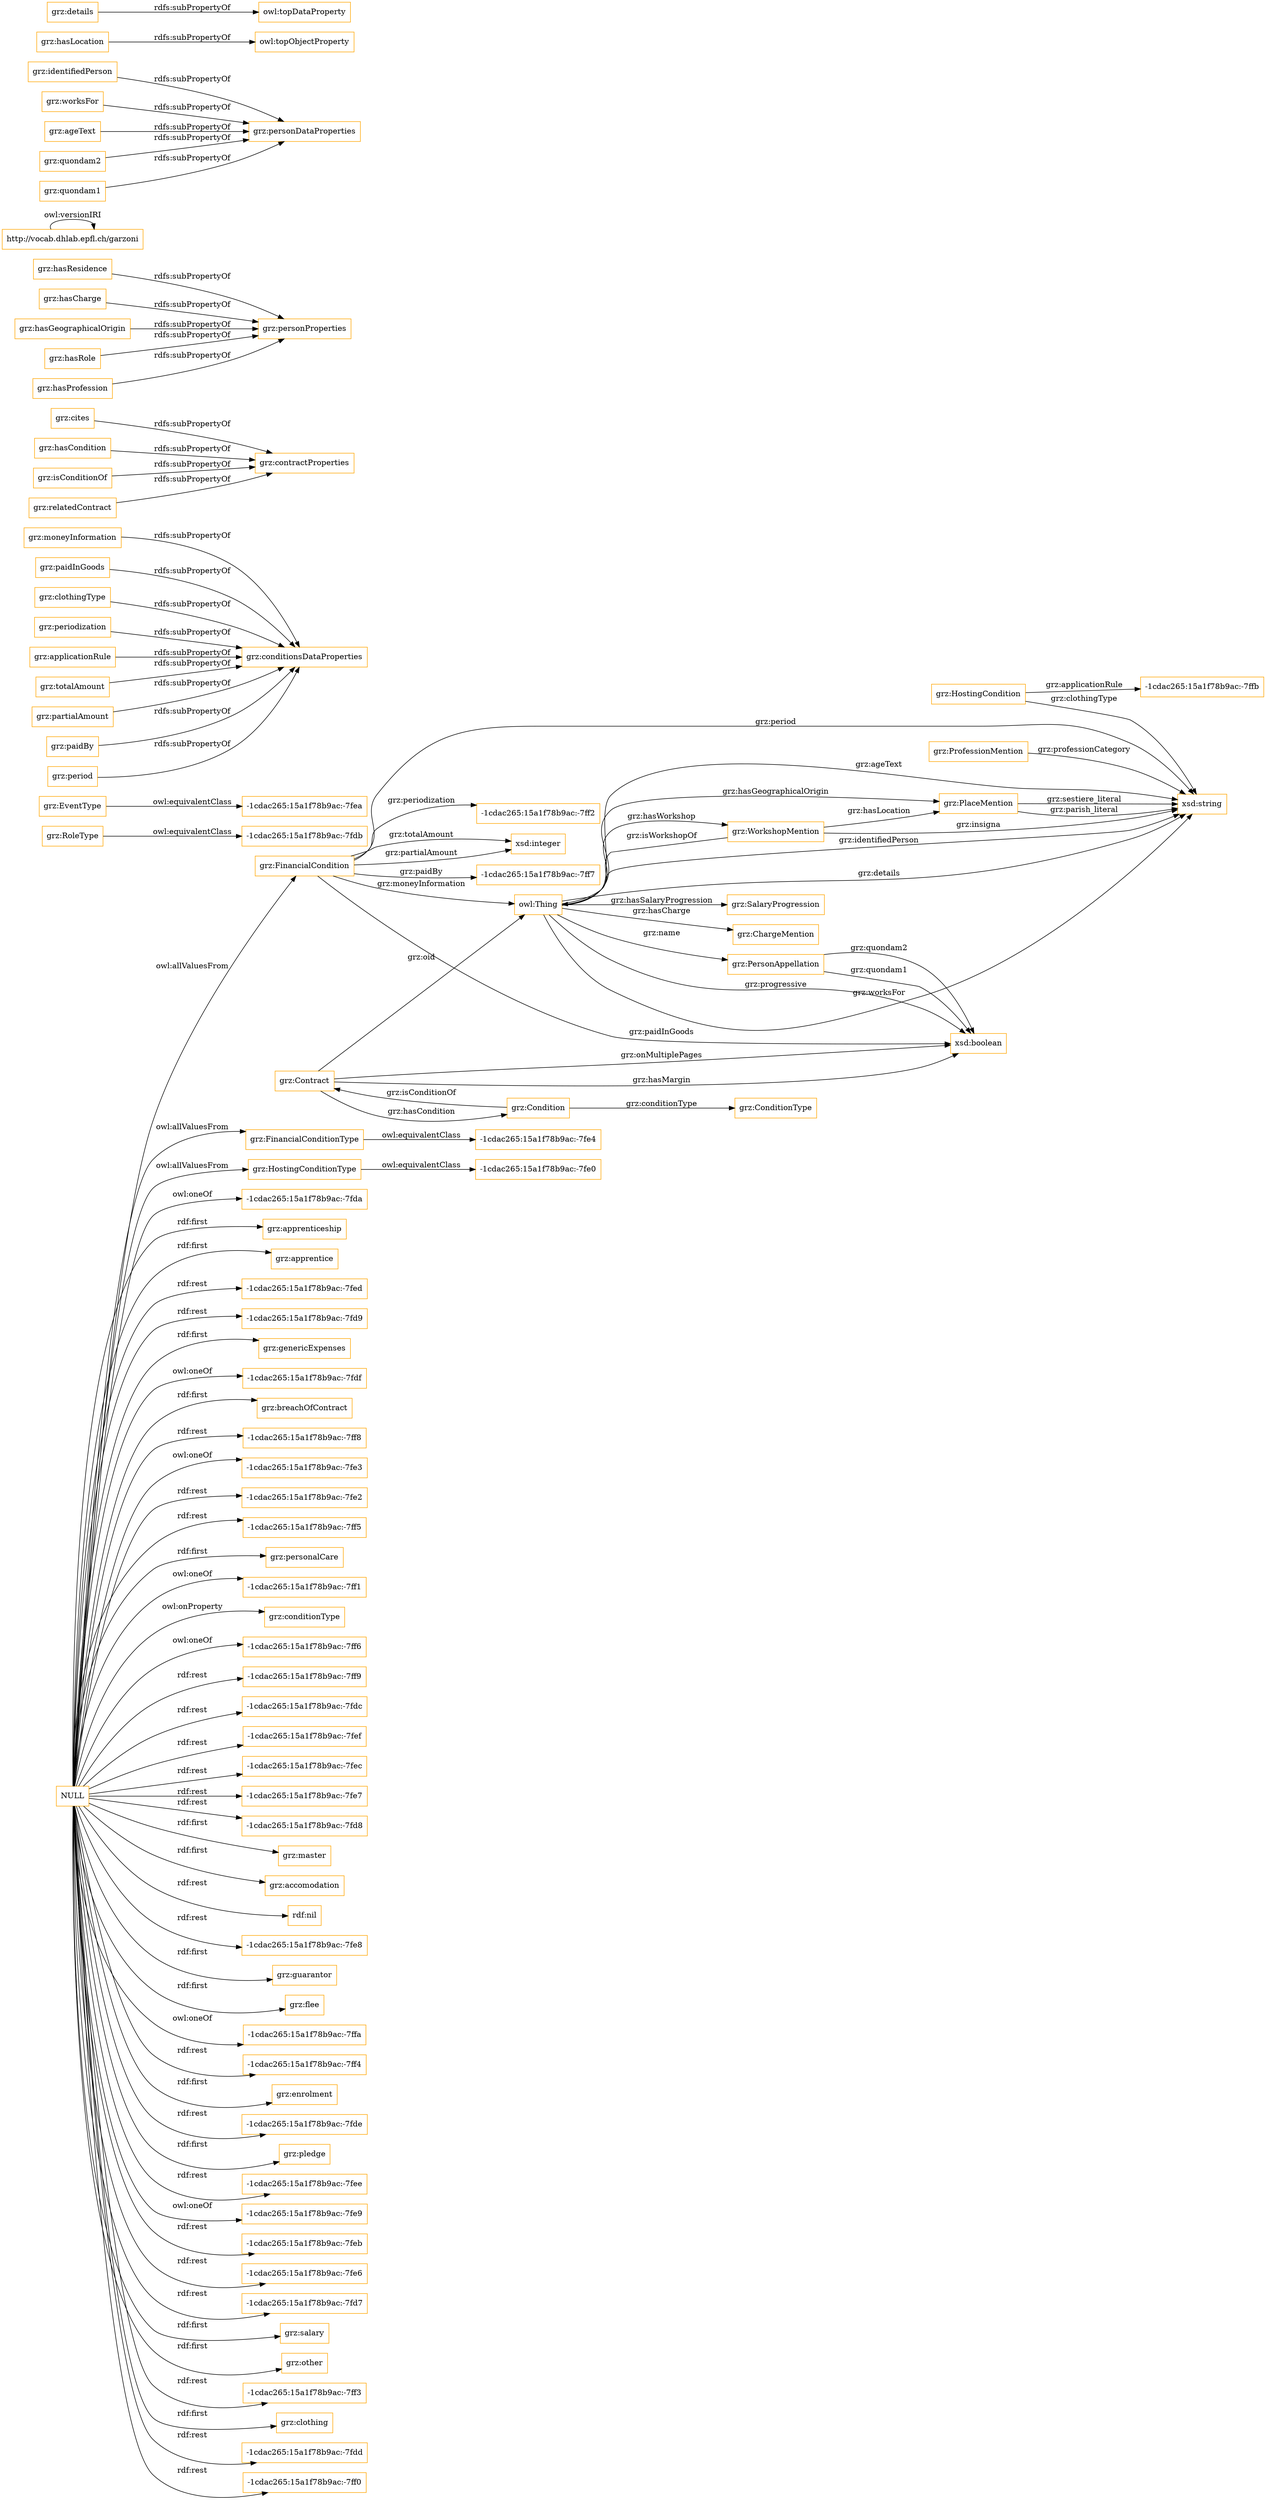 digraph ar2dtool_diagram { 
rankdir=LR;
size="1501"
node [shape = rectangle, color="orange"]; "grz:ChargeMention" "grz:RoleType" "grz:SalaryProgression" "grz:FinancialConditionType" "grz:ProfessionMention" "-1cdac265:15a1f78b9ac:-7fe4" "grz:ConditionType" "grz:WorkshopMention" "grz:PlaceMention" "grz:Contract" "grz:EventType" "grz:HostingCondition" "grz:Condition" "grz:FinancialCondition" "grz:PersonAppellation" "-1cdac265:15a1f78b9ac:-7fe0" "grz:HostingConditionType" "-1cdac265:15a1f78b9ac:-7fea" "-1cdac265:15a1f78b9ac:-7fdb" ; /*classes style*/
	"grz:HostingConditionType" -> "-1cdac265:15a1f78b9ac:-7fe0" [ label = "owl:equivalentClass" ];
	"grz:moneyInformation" -> "grz:conditionsDataProperties" [ label = "rdfs:subPropertyOf" ];
	"grz:cites" -> "grz:contractProperties" [ label = "rdfs:subPropertyOf" ];
	"grz:paidInGoods" -> "grz:conditionsDataProperties" [ label = "rdfs:subPropertyOf" ];
	"grz:hasResidence" -> "grz:personProperties" [ label = "rdfs:subPropertyOf" ];
	"grz:hasCharge" -> "grz:personProperties" [ label = "rdfs:subPropertyOf" ];
	"http://vocab.dhlab.epfl.ch/garzoni" -> "http://vocab.dhlab.epfl.ch/garzoni" [ label = "owl:versionIRI" ];
	"grz:clothingType" -> "grz:conditionsDataProperties" [ label = "rdfs:subPropertyOf" ];
	"grz:periodization" -> "grz:conditionsDataProperties" [ label = "rdfs:subPropertyOf" ];
	"grz:identifiedPerson" -> "grz:personDataProperties" [ label = "rdfs:subPropertyOf" ];
	"grz:EventType" -> "-1cdac265:15a1f78b9ac:-7fea" [ label = "owl:equivalentClass" ];
	"grz:hasCondition" -> "grz:contractProperties" [ label = "rdfs:subPropertyOf" ];
	"grz:hasLocation" -> "owl:topObjectProperty" [ label = "rdfs:subPropertyOf" ];
	"grz:applicationRule" -> "grz:conditionsDataProperties" [ label = "rdfs:subPropertyOf" ];
	"grz:worksFor" -> "grz:personDataProperties" [ label = "rdfs:subPropertyOf" ];
	"grz:totalAmount" -> "grz:conditionsDataProperties" [ label = "rdfs:subPropertyOf" ];
	"NULL" -> "-1cdac265:15a1f78b9ac:-7fda" [ label = "owl:oneOf" ];
	"NULL" -> "grz:apprenticeship" [ label = "rdf:first" ];
	"NULL" -> "grz:apprentice" [ label = "rdf:first" ];
	"NULL" -> "-1cdac265:15a1f78b9ac:-7fed" [ label = "rdf:rest" ];
	"NULL" -> "-1cdac265:15a1f78b9ac:-7fd9" [ label = "rdf:rest" ];
	"NULL" -> "grz:HostingConditionType" [ label = "owl:allValuesFrom" ];
	"NULL" -> "grz:FinancialCondition" [ label = "owl:allValuesFrom" ];
	"NULL" -> "grz:genericExpenses" [ label = "rdf:first" ];
	"NULL" -> "-1cdac265:15a1f78b9ac:-7fdf" [ label = "owl:oneOf" ];
	"NULL" -> "grz:breachOfContract" [ label = "rdf:first" ];
	"NULL" -> "-1cdac265:15a1f78b9ac:-7ff8" [ label = "rdf:rest" ];
	"NULL" -> "-1cdac265:15a1f78b9ac:-7fe3" [ label = "owl:oneOf" ];
	"NULL" -> "grz:FinancialConditionType" [ label = "owl:allValuesFrom" ];
	"NULL" -> "-1cdac265:15a1f78b9ac:-7fe2" [ label = "rdf:rest" ];
	"NULL" -> "-1cdac265:15a1f78b9ac:-7ff5" [ label = "rdf:rest" ];
	"NULL" -> "grz:personalCare" [ label = "rdf:first" ];
	"NULL" -> "-1cdac265:15a1f78b9ac:-7ff1" [ label = "owl:oneOf" ];
	"NULL" -> "grz:conditionType" [ label = "owl:onProperty" ];
	"NULL" -> "-1cdac265:15a1f78b9ac:-7ff6" [ label = "owl:oneOf" ];
	"NULL" -> "-1cdac265:15a1f78b9ac:-7ff9" [ label = "rdf:rest" ];
	"NULL" -> "-1cdac265:15a1f78b9ac:-7fdc" [ label = "rdf:rest" ];
	"NULL" -> "-1cdac265:15a1f78b9ac:-7fef" [ label = "rdf:rest" ];
	"NULL" -> "-1cdac265:15a1f78b9ac:-7fec" [ label = "rdf:rest" ];
	"NULL" -> "-1cdac265:15a1f78b9ac:-7fe7" [ label = "rdf:rest" ];
	"NULL" -> "-1cdac265:15a1f78b9ac:-7fd8" [ label = "rdf:rest" ];
	"NULL" -> "grz:master" [ label = "rdf:first" ];
	"NULL" -> "grz:accomodation" [ label = "rdf:first" ];
	"NULL" -> "rdf:nil" [ label = "rdf:rest" ];
	"NULL" -> "-1cdac265:15a1f78b9ac:-7fe8" [ label = "rdf:rest" ];
	"NULL" -> "grz:guarantor" [ label = "rdf:first" ];
	"NULL" -> "grz:flee" [ label = "rdf:first" ];
	"NULL" -> "-1cdac265:15a1f78b9ac:-7ffa" [ label = "owl:oneOf" ];
	"NULL" -> "-1cdac265:15a1f78b9ac:-7ff4" [ label = "rdf:rest" ];
	"NULL" -> "grz:enrolment" [ label = "rdf:first" ];
	"NULL" -> "-1cdac265:15a1f78b9ac:-7fde" [ label = "rdf:rest" ];
	"NULL" -> "grz:pledge" [ label = "rdf:first" ];
	"NULL" -> "-1cdac265:15a1f78b9ac:-7fee" [ label = "rdf:rest" ];
	"NULL" -> "-1cdac265:15a1f78b9ac:-7fe9" [ label = "owl:oneOf" ];
	"NULL" -> "-1cdac265:15a1f78b9ac:-7feb" [ label = "rdf:rest" ];
	"NULL" -> "-1cdac265:15a1f78b9ac:-7fe6" [ label = "rdf:rest" ];
	"NULL" -> "-1cdac265:15a1f78b9ac:-7fd7" [ label = "rdf:rest" ];
	"NULL" -> "grz:salary" [ label = "rdf:first" ];
	"NULL" -> "grz:other" [ label = "rdf:first" ];
	"NULL" -> "-1cdac265:15a1f78b9ac:-7ff3" [ label = "rdf:rest" ];
	"NULL" -> "grz:clothing" [ label = "rdf:first" ];
	"NULL" -> "-1cdac265:15a1f78b9ac:-7fdd" [ label = "rdf:rest" ];
	"NULL" -> "-1cdac265:15a1f78b9ac:-7ff0" [ label = "rdf:rest" ];
	"grz:hasGeographicalOrigin" -> "grz:personProperties" [ label = "rdfs:subPropertyOf" ];
	"grz:partialAmount" -> "grz:conditionsDataProperties" [ label = "rdfs:subPropertyOf" ];
	"grz:hasRole" -> "grz:personProperties" [ label = "rdfs:subPropertyOf" ];
	"grz:ageText" -> "grz:personDataProperties" [ label = "rdfs:subPropertyOf" ];
	"grz:paidBy" -> "grz:conditionsDataProperties" [ label = "rdfs:subPropertyOf" ];
	"grz:FinancialConditionType" -> "-1cdac265:15a1f78b9ac:-7fe4" [ label = "owl:equivalentClass" ];
	"grz:quondam2" -> "grz:personDataProperties" [ label = "rdfs:subPropertyOf" ];
	"grz:details" -> "owl:topDataProperty" [ label = "rdfs:subPropertyOf" ];
	"grz:isConditionOf" -> "grz:contractProperties" [ label = "rdfs:subPropertyOf" ];
	"grz:hasProfession" -> "grz:personProperties" [ label = "rdfs:subPropertyOf" ];
	"grz:RoleType" -> "-1cdac265:15a1f78b9ac:-7fdb" [ label = "owl:equivalentClass" ];
	"grz:period" -> "grz:conditionsDataProperties" [ label = "rdfs:subPropertyOf" ];
	"grz:quondam1" -> "grz:personDataProperties" [ label = "rdfs:subPropertyOf" ];
	"grz:relatedContract" -> "grz:contractProperties" [ label = "rdfs:subPropertyOf" ];
	"owl:Thing" -> "xsd:string" [ label = "grz:identifiedPerson" ];
	"grz:PlaceMention" -> "xsd:string" [ label = "grz:sestiere_literal" ];
	"grz:HostingCondition" -> "xsd:string" [ label = "grz:clothingType" ];
	"owl:Thing" -> "grz:ChargeMention" [ label = "grz:hasCharge" ];
	"owl:Thing" -> "grz:PlaceMention" [ label = "grz:hasGeographicalOrigin" ];
	"grz:PlaceMention" -> "xsd:string" [ label = "grz:parish_literal" ];
	"grz:WorkshopMention" -> "grz:PlaceMention" [ label = "grz:hasLocation" ];
	"grz:ProfessionMention" -> "xsd:string" [ label = "grz:professionCategory" ];
	"grz:FinancialCondition" -> "-1cdac265:15a1f78b9ac:-7ff2" [ label = "grz:periodization" ];
	"grz:FinancialCondition" -> "xsd:integer" [ label = "grz:totalAmount" ];
	"grz:WorkshopMention" -> "owl:Thing" [ label = "grz:isWorkshopOf" ];
	"grz:Contract" -> "xsd:boolean" [ label = "grz:hasMargin" ];
	"grz:FinancialCondition" -> "owl:Thing" [ label = "grz:moneyInformation" ];
	"grz:FinancialCondition" -> "-1cdac265:15a1f78b9ac:-7ff7" [ label = "grz:paidBy" ];
	"grz:FinancialCondition" -> "xsd:boolean" [ label = "grz:paidInGoods" ];
	"owl:Thing" -> "xsd:string" [ label = "grz:details" ];
	"grz:HostingCondition" -> "-1cdac265:15a1f78b9ac:-7ffb" [ label = "grz:applicationRule" ];
	"owl:Thing" -> "xsd:string" [ label = "grz:ageText" ];
	"owl:Thing" -> "grz:PersonAppellation" [ label = "grz:name" ];
	"owl:Thing" -> "grz:SalaryProgression" [ label = "grz:hasSalaryProgression" ];
	"grz:Contract" -> "owl:Thing" [ label = "grz:oid" ];
	"owl:Thing" -> "grz:WorkshopMention" [ label = "grz:hasWorkshop" ];
	"grz:FinancialCondition" -> "xsd:integer" [ label = "grz:partialAmount" ];
	"owl:Thing" -> "xsd:boolean" [ label = "grz:progressive" ];
	"grz:FinancialCondition" -> "xsd:string" [ label = "grz:period" ];
	"grz:Condition" -> "grz:Contract" [ label = "grz:isConditionOf" ];
	"grz:WorkshopMention" -> "xsd:string" [ label = "grz:insigna" ];
	"grz:Contract" -> "xsd:boolean" [ label = "grz:onMultiplePages" ];
	"grz:PersonAppellation" -> "xsd:boolean" [ label = "grz:quondam1" ];
	"grz:Contract" -> "grz:Condition" [ label = "grz:hasCondition" ];
	"owl:Thing" -> "xsd:string" [ label = "grz:worksFor" ];
	"grz:PersonAppellation" -> "xsd:boolean" [ label = "grz:quondam2" ];
	"grz:Condition" -> "grz:ConditionType" [ label = "grz:conditionType" ];

}
